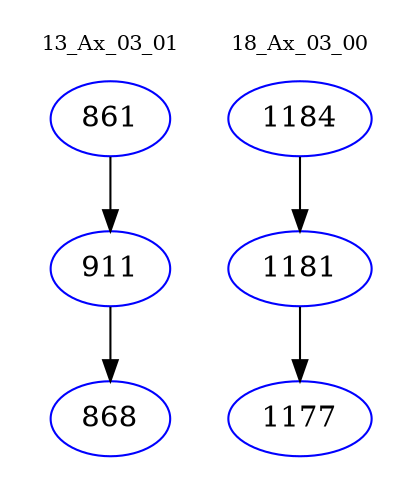 digraph{
subgraph cluster_0 {
color = white
label = "13_Ax_03_01";
fontsize=10;
T0_861 [label="861", color="blue"]
T0_861 -> T0_911 [color="black"]
T0_911 [label="911", color="blue"]
T0_911 -> T0_868 [color="black"]
T0_868 [label="868", color="blue"]
}
subgraph cluster_1 {
color = white
label = "18_Ax_03_00";
fontsize=10;
T1_1184 [label="1184", color="blue"]
T1_1184 -> T1_1181 [color="black"]
T1_1181 [label="1181", color="blue"]
T1_1181 -> T1_1177 [color="black"]
T1_1177 [label="1177", color="blue"]
}
}
